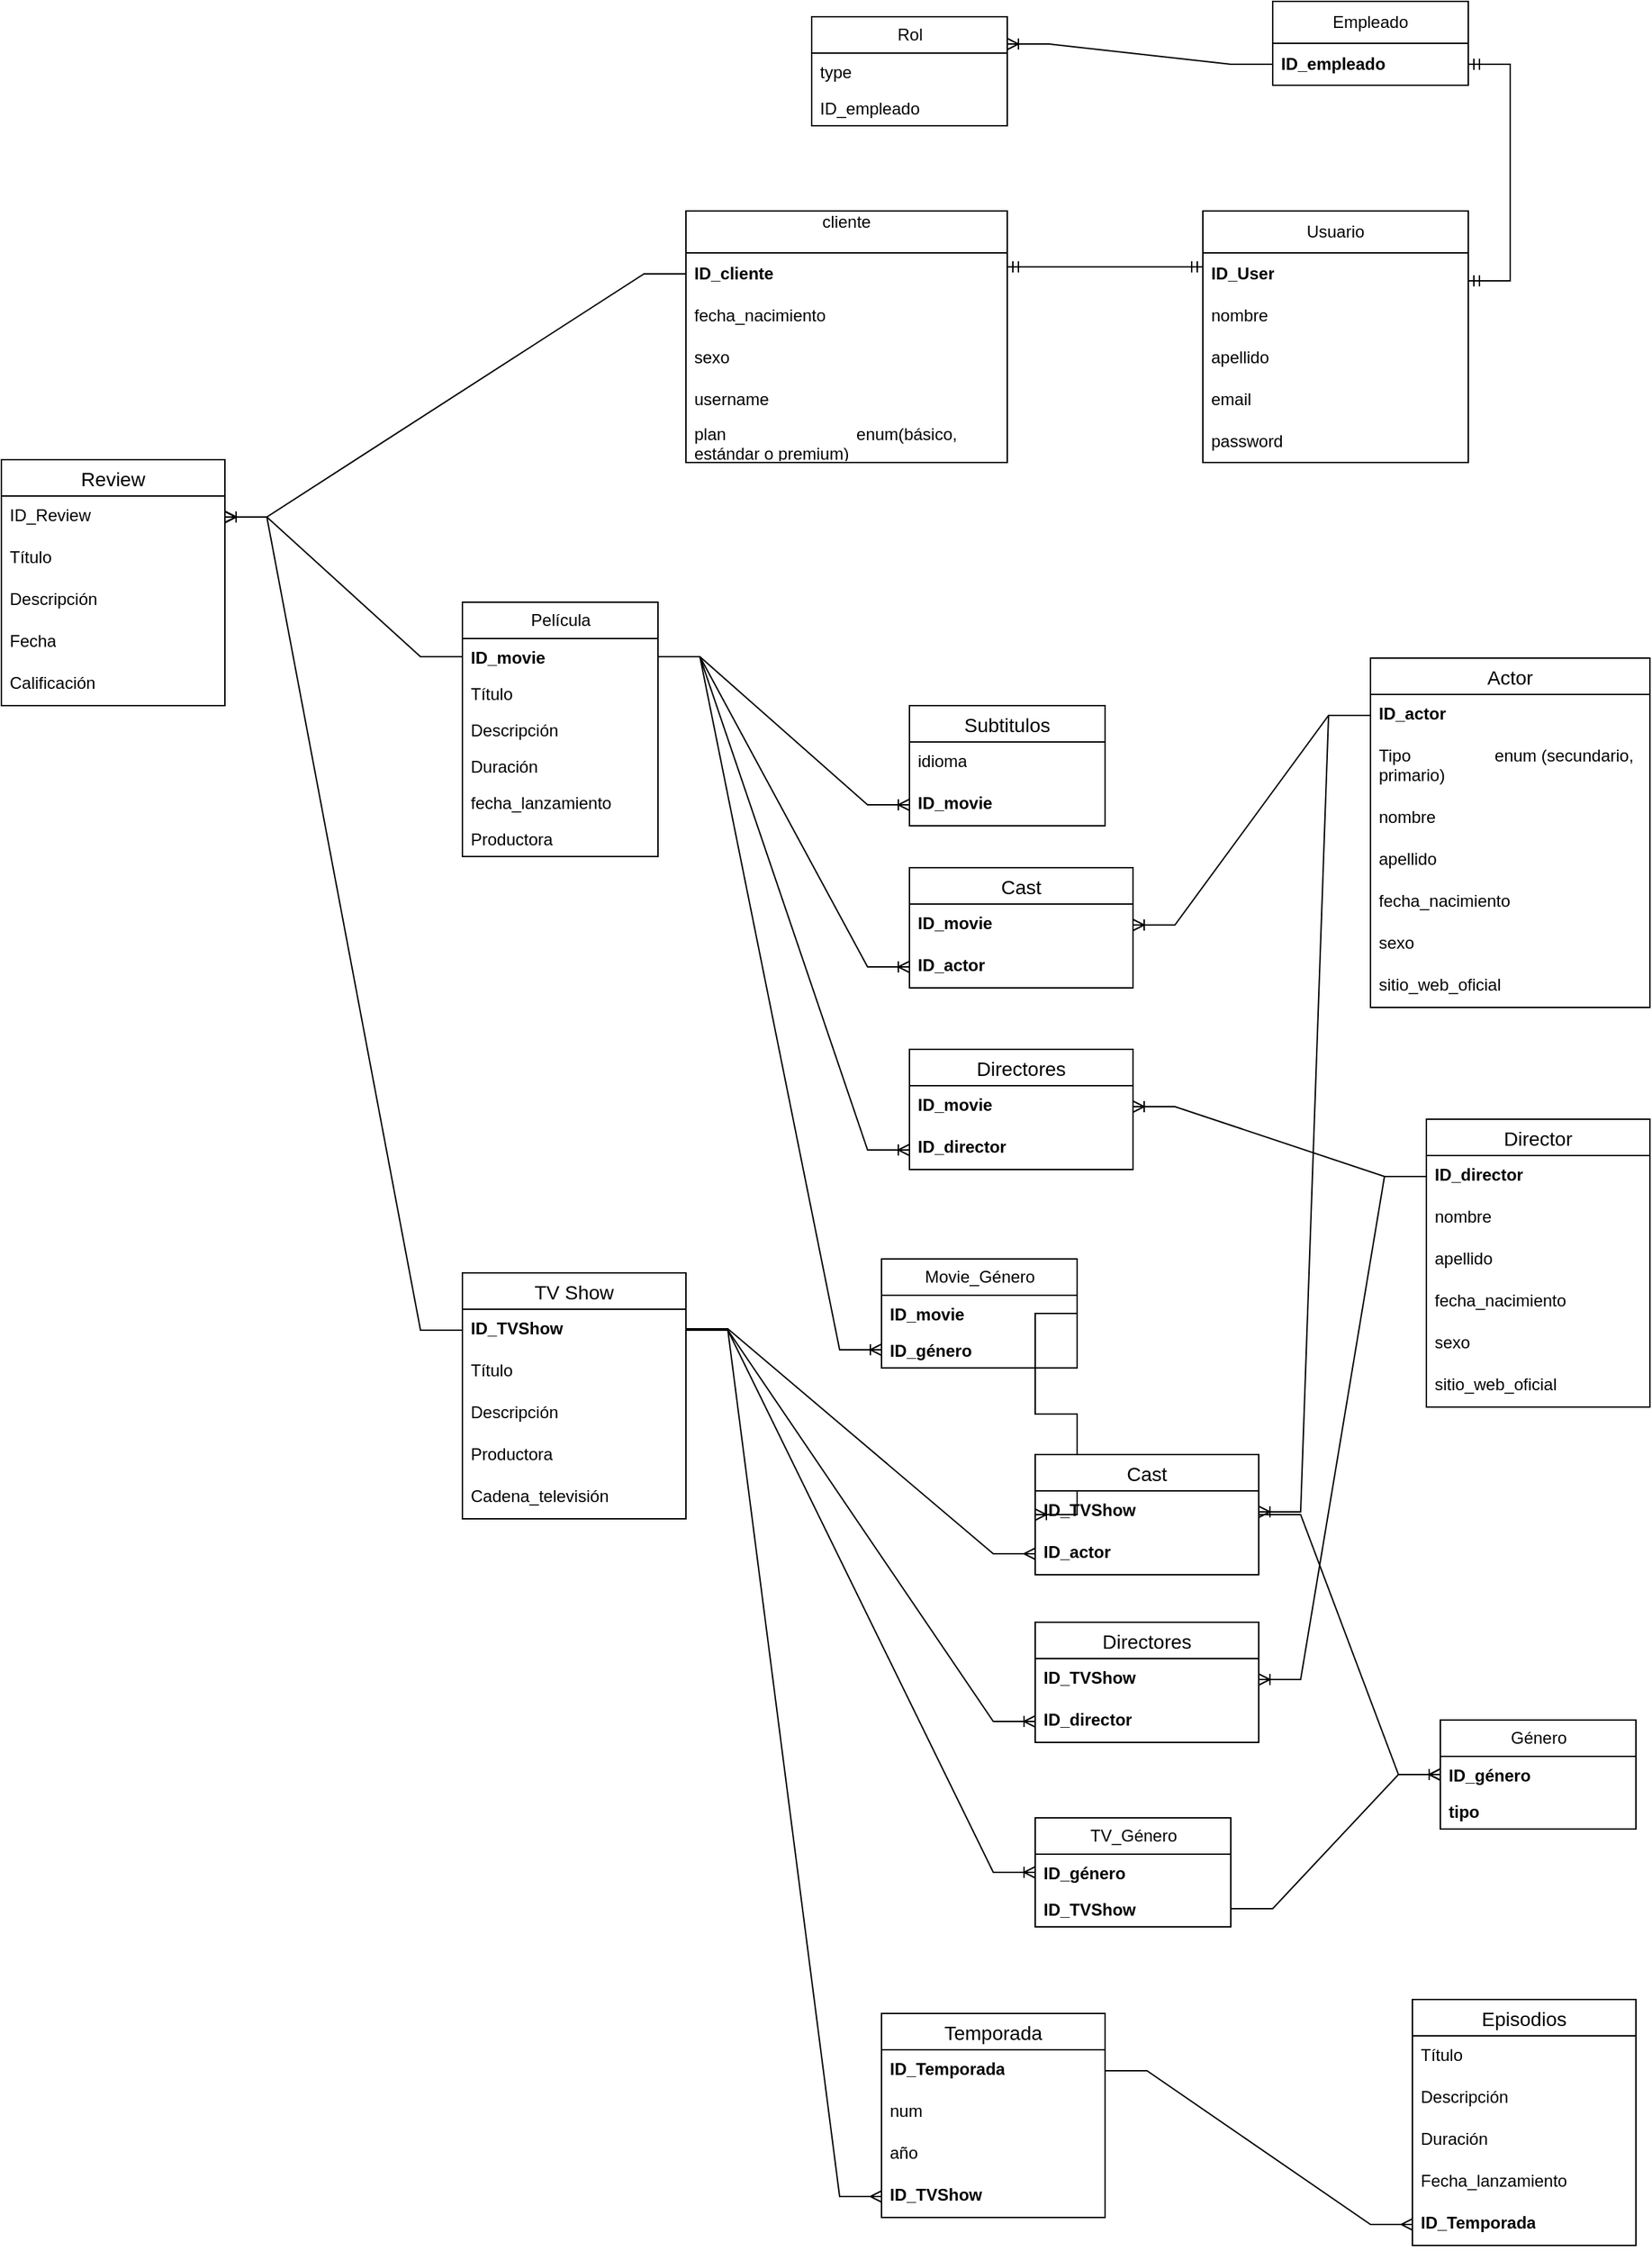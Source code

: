 <mxfile version="24.7.7">
  <diagram id="R2lEEEUBdFMjLlhIrx00" name="Page-1">
    <mxGraphModel grid="1" page="1" gridSize="10" guides="1" tooltips="1" connect="1" arrows="1" fold="1" pageScale="1" pageWidth="850" pageHeight="1100" math="0" shadow="0" extFonts="Permanent Marker^https://fonts.googleapis.com/css?family=Permanent+Marker">
      <root>
        <mxCell id="0" />
        <mxCell id="1" parent="0" />
        <mxCell id="3PESmnM9rDhRFJtP3EZN-1" value="Usuario" style="swimlane;fontStyle=0;childLayout=stackLayout;horizontal=1;startSize=30;horizontalStack=0;resizeParent=1;resizeParentMax=0;resizeLast=0;collapsible=1;marginBottom=0;whiteSpace=wrap;html=1;" vertex="1" parent="1">
          <mxGeometry x="510" y="340" width="190" height="180" as="geometry" />
        </mxCell>
        <mxCell id="3PESmnM9rDhRFJtP3EZN-5" value="ID_User" style="text;strokeColor=none;fillColor=none;align=left;verticalAlign=middle;spacingLeft=4;spacingRight=4;overflow=hidden;points=[[0,0.5],[1,0.5]];portConstraint=eastwest;rotatable=0;whiteSpace=wrap;html=1;fontStyle=1" vertex="1" parent="3PESmnM9rDhRFJtP3EZN-1">
          <mxGeometry y="30" width="190" height="30" as="geometry" />
        </mxCell>
        <mxCell id="3PESmnM9rDhRFJtP3EZN-2" value="nombre" style="text;strokeColor=none;fillColor=none;align=left;verticalAlign=middle;spacingLeft=4;spacingRight=4;overflow=hidden;points=[[0,0.5],[1,0.5]];portConstraint=eastwest;rotatable=0;whiteSpace=wrap;html=1;" vertex="1" parent="3PESmnM9rDhRFJtP3EZN-1">
          <mxGeometry y="60" width="190" height="30" as="geometry" />
        </mxCell>
        <mxCell id="3PESmnM9rDhRFJtP3EZN-3" value="apellido" style="text;strokeColor=none;fillColor=none;align=left;verticalAlign=middle;spacingLeft=4;spacingRight=4;overflow=hidden;points=[[0,0.5],[1,0.5]];portConstraint=eastwest;rotatable=0;whiteSpace=wrap;html=1;" vertex="1" parent="3PESmnM9rDhRFJtP3EZN-1">
          <mxGeometry y="90" width="190" height="30" as="geometry" />
        </mxCell>
        <mxCell id="3PESmnM9rDhRFJtP3EZN-4" value="email" style="text;strokeColor=none;fillColor=none;align=left;verticalAlign=middle;spacingLeft=4;spacingRight=4;overflow=hidden;points=[[0,0.5],[1,0.5]];portConstraint=eastwest;rotatable=0;whiteSpace=wrap;html=1;" vertex="1" parent="3PESmnM9rDhRFJtP3EZN-1">
          <mxGeometry y="120" width="190" height="30" as="geometry" />
        </mxCell>
        <mxCell id="3PESmnM9rDhRFJtP3EZN-6" value="password" style="text;strokeColor=none;fillColor=none;align=left;verticalAlign=middle;spacingLeft=4;spacingRight=4;overflow=hidden;points=[[0,0.5],[1,0.5]];portConstraint=eastwest;rotatable=0;whiteSpace=wrap;html=1;" vertex="1" parent="3PESmnM9rDhRFJtP3EZN-1">
          <mxGeometry y="150" width="190" height="30" as="geometry" />
        </mxCell>
        <mxCell id="3PESmnM9rDhRFJtP3EZN-8" value="cliente&lt;div&gt;&lt;br&gt;&lt;/div&gt;" style="swimlane;fontStyle=0;childLayout=stackLayout;horizontal=1;startSize=30;horizontalStack=0;resizeParent=1;resizeParentMax=0;resizeLast=0;collapsible=1;marginBottom=0;whiteSpace=wrap;html=1;" vertex="1" parent="1">
          <mxGeometry x="140" y="340" width="230" height="180" as="geometry" />
        </mxCell>
        <mxCell id="3PESmnM9rDhRFJtP3EZN-9" value="ID_cliente" style="text;strokeColor=none;fillColor=none;align=left;verticalAlign=middle;spacingLeft=4;spacingRight=4;overflow=hidden;points=[[0,0.5],[1,0.5]];portConstraint=eastwest;rotatable=0;whiteSpace=wrap;html=1;fontStyle=1" vertex="1" parent="3PESmnM9rDhRFJtP3EZN-8">
          <mxGeometry y="30" width="230" height="30" as="geometry" />
        </mxCell>
        <mxCell id="3PESmnM9rDhRFJtP3EZN-10" value="fecha_nacimiento" style="text;strokeColor=none;fillColor=none;align=left;verticalAlign=middle;spacingLeft=4;spacingRight=4;overflow=hidden;points=[[0,0.5],[1,0.5]];portConstraint=eastwest;rotatable=0;whiteSpace=wrap;html=1;" vertex="1" parent="3PESmnM9rDhRFJtP3EZN-8">
          <mxGeometry y="60" width="230" height="30" as="geometry" />
        </mxCell>
        <mxCell id="3PESmnM9rDhRFJtP3EZN-12" value="sexo" style="text;strokeColor=none;fillColor=none;align=left;verticalAlign=middle;spacingLeft=4;spacingRight=4;overflow=hidden;points=[[0,0.5],[1,0.5]];portConstraint=eastwest;rotatable=0;whiteSpace=wrap;html=1;" vertex="1" parent="3PESmnM9rDhRFJtP3EZN-8">
          <mxGeometry y="90" width="230" height="30" as="geometry" />
        </mxCell>
        <mxCell id="3PESmnM9rDhRFJtP3EZN-14" value="username" style="text;strokeColor=none;fillColor=none;align=left;verticalAlign=middle;spacingLeft=4;spacingRight=4;overflow=hidden;points=[[0,0.5],[1,0.5]];portConstraint=eastwest;rotatable=0;whiteSpace=wrap;html=1;" vertex="1" parent="3PESmnM9rDhRFJtP3EZN-8">
          <mxGeometry y="120" width="230" height="30" as="geometry" />
        </mxCell>
        <mxCell id="3PESmnM9rDhRFJtP3EZN-13" value="plan&amp;nbsp; &amp;nbsp; &amp;nbsp; &amp;nbsp; &amp;nbsp; &amp;nbsp; &amp;nbsp; &amp;nbsp; &amp;nbsp; &amp;nbsp; &amp;nbsp; &amp;nbsp; &amp;nbsp; &amp;nbsp; enum(&lt;span id=&quot;docs-internal-guid-ee637ddf-7fff-30a8-c9a8-3159bcabd111&quot;&gt;&lt;span style=&quot;font-family: Arial, sans-serif; background-color: transparent; font-variant-numeric: normal; font-variant-east-asian: normal; font-variant-alternates: normal; font-variant-position: normal; vertical-align: baseline; white-space-collapse: preserve;&quot;&gt;&lt;font style=&quot;font-size: 12px;&quot;&gt;básico, estándar o premium)&lt;/font&gt;&lt;/span&gt;&lt;/span&gt;" style="text;strokeColor=none;fillColor=none;align=left;verticalAlign=middle;spacingLeft=4;spacingRight=4;overflow=hidden;points=[[0,0.5],[1,0.5]];portConstraint=eastwest;rotatable=0;whiteSpace=wrap;html=1;" vertex="1" parent="3PESmnM9rDhRFJtP3EZN-8">
          <mxGeometry y="150" width="230" height="30" as="geometry" />
        </mxCell>
        <mxCell id="3PESmnM9rDhRFJtP3EZN-17" value="Empleado" style="swimlane;fontStyle=0;childLayout=stackLayout;horizontal=1;startSize=30;horizontalStack=0;resizeParent=1;resizeParentMax=0;resizeLast=0;collapsible=1;marginBottom=0;whiteSpace=wrap;html=1;" vertex="1" parent="1">
          <mxGeometry x="560" y="190" width="140" height="60" as="geometry" />
        </mxCell>
        <mxCell id="3PESmnM9rDhRFJtP3EZN-18" value="ID_empleado" style="text;strokeColor=none;fillColor=none;align=left;verticalAlign=middle;spacingLeft=4;spacingRight=4;overflow=hidden;points=[[0,0.5],[1,0.5]];portConstraint=eastwest;rotatable=0;whiteSpace=wrap;html=1;fontStyle=1" vertex="1" parent="3PESmnM9rDhRFJtP3EZN-17">
          <mxGeometry y="30" width="140" height="30" as="geometry" />
        </mxCell>
        <mxCell id="3PESmnM9rDhRFJtP3EZN-22" value="" style="edgeStyle=entityRelationEdgeStyle;fontSize=12;html=1;endArrow=ERmandOne;startArrow=ERmandOne;rounded=0;exitX=1;exitY=0.333;exitDx=0;exitDy=0;exitPerimeter=0;" edge="1" parent="1" source="3PESmnM9rDhRFJtP3EZN-9">
          <mxGeometry width="100" height="100" relative="1" as="geometry">
            <mxPoint x="260" y="380" as="sourcePoint" />
            <mxPoint x="510" y="380" as="targetPoint" />
            <Array as="points">
              <mxPoint x="320" y="390" />
            </Array>
          </mxGeometry>
        </mxCell>
        <mxCell id="3PESmnM9rDhRFJtP3EZN-24" value="" style="edgeStyle=entityRelationEdgeStyle;fontSize=12;html=1;endArrow=ERmandOne;startArrow=ERmandOne;rounded=0;entryX=1;entryY=0.5;entryDx=0;entryDy=0;" edge="1" parent="1" target="3PESmnM9rDhRFJtP3EZN-18">
          <mxGeometry width="100" height="100" relative="1" as="geometry">
            <mxPoint x="700" y="390" as="sourcePoint" />
            <mxPoint x="800" y="290" as="targetPoint" />
          </mxGeometry>
        </mxCell>
        <mxCell id="3PESmnM9rDhRFJtP3EZN-25" value="Rol" style="swimlane;fontStyle=0;childLayout=stackLayout;horizontal=1;startSize=26;fillColor=none;horizontalStack=0;resizeParent=1;resizeParentMax=0;resizeLast=0;collapsible=1;marginBottom=0;html=1;" vertex="1" parent="1">
          <mxGeometry x="230" y="201" width="140" height="78" as="geometry" />
        </mxCell>
        <mxCell id="3PESmnM9rDhRFJtP3EZN-26" value="type" style="text;strokeColor=none;fillColor=none;align=left;verticalAlign=top;spacingLeft=4;spacingRight=4;overflow=hidden;rotatable=0;points=[[0,0.5],[1,0.5]];portConstraint=eastwest;whiteSpace=wrap;html=1;" vertex="1" parent="3PESmnM9rDhRFJtP3EZN-25">
          <mxGeometry y="26" width="140" height="26" as="geometry" />
        </mxCell>
        <mxCell id="3PESmnM9rDhRFJtP3EZN-27" value="ID_empleado" style="text;strokeColor=none;fillColor=none;align=left;verticalAlign=top;spacingLeft=4;spacingRight=4;overflow=hidden;rotatable=0;points=[[0,0.5],[1,0.5]];portConstraint=eastwest;whiteSpace=wrap;html=1;" vertex="1" parent="3PESmnM9rDhRFJtP3EZN-25">
          <mxGeometry y="52" width="140" height="26" as="geometry" />
        </mxCell>
        <mxCell id="3PESmnM9rDhRFJtP3EZN-29" value="" style="edgeStyle=entityRelationEdgeStyle;fontSize=12;html=1;endArrow=ERoneToMany;rounded=0;exitX=0;exitY=0.5;exitDx=0;exitDy=0;entryX=1;entryY=0.25;entryDx=0;entryDy=0;" edge="1" parent="1" source="3PESmnM9rDhRFJtP3EZN-18" target="3PESmnM9rDhRFJtP3EZN-25">
          <mxGeometry width="100" height="100" relative="1" as="geometry">
            <mxPoint x="480" y="235" as="sourcePoint" />
            <mxPoint x="570" y="260" as="targetPoint" />
          </mxGeometry>
        </mxCell>
        <mxCell id="3PESmnM9rDhRFJtP3EZN-30" value="Película" style="swimlane;fontStyle=0;childLayout=stackLayout;horizontal=1;startSize=26;fillColor=none;horizontalStack=0;resizeParent=1;resizeParentMax=0;resizeLast=0;collapsible=1;marginBottom=0;html=1;" vertex="1" parent="1">
          <mxGeometry x="-20" y="620" width="140" height="182" as="geometry" />
        </mxCell>
        <mxCell id="3PESmnM9rDhRFJtP3EZN-31" value="&lt;b&gt;ID_movie&lt;/b&gt;" style="text;strokeColor=none;fillColor=none;align=left;verticalAlign=top;spacingLeft=4;spacingRight=4;overflow=hidden;rotatable=0;points=[[0,0.5],[1,0.5]];portConstraint=eastwest;whiteSpace=wrap;html=1;" vertex="1" parent="3PESmnM9rDhRFJtP3EZN-30">
          <mxGeometry y="26" width="140" height="26" as="geometry" />
        </mxCell>
        <mxCell id="3PESmnM9rDhRFJtP3EZN-32" value="Título" style="text;strokeColor=none;fillColor=none;align=left;verticalAlign=top;spacingLeft=4;spacingRight=4;overflow=hidden;rotatable=0;points=[[0,0.5],[1,0.5]];portConstraint=eastwest;whiteSpace=wrap;html=1;" vertex="1" parent="3PESmnM9rDhRFJtP3EZN-30">
          <mxGeometry y="52" width="140" height="26" as="geometry" />
        </mxCell>
        <mxCell id="3PESmnM9rDhRFJtP3EZN-33" value="Descripción" style="text;strokeColor=none;fillColor=none;align=left;verticalAlign=top;spacingLeft=4;spacingRight=4;overflow=hidden;rotatable=0;points=[[0,0.5],[1,0.5]];portConstraint=eastwest;whiteSpace=wrap;html=1;" vertex="1" parent="3PESmnM9rDhRFJtP3EZN-30">
          <mxGeometry y="78" width="140" height="26" as="geometry" />
        </mxCell>
        <mxCell id="3PESmnM9rDhRFJtP3EZN-34" value="Duración" style="text;strokeColor=none;fillColor=none;align=left;verticalAlign=top;spacingLeft=4;spacingRight=4;overflow=hidden;rotatable=0;points=[[0,0.5],[1,0.5]];portConstraint=eastwest;whiteSpace=wrap;html=1;" vertex="1" parent="3PESmnM9rDhRFJtP3EZN-30">
          <mxGeometry y="104" width="140" height="26" as="geometry" />
        </mxCell>
        <mxCell id="3PESmnM9rDhRFJtP3EZN-35" value="fecha_lanzamiento" style="text;strokeColor=none;fillColor=none;align=left;verticalAlign=top;spacingLeft=4;spacingRight=4;overflow=hidden;rotatable=0;points=[[0,0.5],[1,0.5]];portConstraint=eastwest;whiteSpace=wrap;html=1;" vertex="1" parent="3PESmnM9rDhRFJtP3EZN-30">
          <mxGeometry y="130" width="140" height="26" as="geometry" />
        </mxCell>
        <mxCell id="3PESmnM9rDhRFJtP3EZN-47" value="Productora" style="text;strokeColor=none;fillColor=none;align=left;verticalAlign=top;spacingLeft=4;spacingRight=4;overflow=hidden;rotatable=0;points=[[0,0.5],[1,0.5]];portConstraint=eastwest;whiteSpace=wrap;html=1;" vertex="1" parent="3PESmnM9rDhRFJtP3EZN-30">
          <mxGeometry y="156" width="140" height="26" as="geometry" />
        </mxCell>
        <mxCell id="3PESmnM9rDhRFJtP3EZN-37" value="Movie_Género" style="swimlane;fontStyle=0;childLayout=stackLayout;horizontal=1;startSize=26;fillColor=none;horizontalStack=0;resizeParent=1;resizeParentMax=0;resizeLast=0;collapsible=1;marginBottom=0;html=1;" vertex="1" parent="1">
          <mxGeometry x="280" y="1090" width="140" height="78" as="geometry" />
        </mxCell>
        <mxCell id="3PESmnM9rDhRFJtP3EZN-42" value="&lt;b&gt;ID_movie&lt;/b&gt;" style="text;strokeColor=none;fillColor=none;align=left;verticalAlign=top;spacingLeft=4;spacingRight=4;overflow=hidden;rotatable=0;points=[[0,0.5],[1,0.5]];portConstraint=eastwest;whiteSpace=wrap;html=1;" vertex="1" parent="3PESmnM9rDhRFJtP3EZN-37">
          <mxGeometry y="26" width="140" height="26" as="geometry" />
        </mxCell>
        <mxCell id="3PESmnM9rDhRFJtP3EZN-38" value="ID_género" style="text;strokeColor=none;fillColor=none;align=left;verticalAlign=top;spacingLeft=4;spacingRight=4;overflow=hidden;rotatable=0;points=[[0,0.5],[1,0.5]];portConstraint=eastwest;whiteSpace=wrap;html=1;fontStyle=1" vertex="1" parent="3PESmnM9rDhRFJtP3EZN-37">
          <mxGeometry y="52" width="140" height="26" as="geometry" />
        </mxCell>
        <mxCell id="3PESmnM9rDhRFJtP3EZN-41" value="" style="edgeStyle=entityRelationEdgeStyle;fontSize=12;html=1;endArrow=ERoneToMany;rounded=0;entryX=0;entryY=0.5;entryDx=0;entryDy=0;exitX=1;exitY=0.5;exitDx=0;exitDy=0;" edge="1" parent="1" source="3PESmnM9rDhRFJtP3EZN-31" target="3PESmnM9rDhRFJtP3EZN-38">
          <mxGeometry width="100" height="100" relative="1" as="geometry">
            <mxPoint x="160" y="640" as="sourcePoint" />
            <mxPoint x="260" y="540" as="targetPoint" />
          </mxGeometry>
        </mxCell>
        <mxCell id="3PESmnM9rDhRFJtP3EZN-43" value="Actor" style="swimlane;fontStyle=0;childLayout=stackLayout;horizontal=1;startSize=26;horizontalStack=0;resizeParent=1;resizeParentMax=0;resizeLast=0;collapsible=1;marginBottom=0;align=center;fontSize=14;" vertex="1" parent="1">
          <mxGeometry x="630" y="660" width="200" height="250" as="geometry" />
        </mxCell>
        <mxCell id="3PESmnM9rDhRFJtP3EZN-44" value="ID_actor" style="text;strokeColor=none;fillColor=none;spacingLeft=4;spacingRight=4;overflow=hidden;rotatable=0;points=[[0,0.5],[1,0.5]];portConstraint=eastwest;fontSize=12;whiteSpace=wrap;html=1;fontStyle=1" vertex="1" parent="3PESmnM9rDhRFJtP3EZN-43">
          <mxGeometry y="26" width="200" height="30" as="geometry" />
        </mxCell>
        <mxCell id="3PESmnM9rDhRFJtP3EZN-54" value="Tipo&amp;nbsp; &amp;nbsp; &amp;nbsp; &amp;nbsp; &amp;nbsp; &amp;nbsp; &amp;nbsp; &amp;nbsp; &amp;nbsp; enum (secundario, primario)" style="text;strokeColor=none;fillColor=none;spacingLeft=4;spacingRight=4;overflow=hidden;rotatable=0;points=[[0,0.5],[1,0.5]];portConstraint=eastwest;fontSize=12;whiteSpace=wrap;html=1;" vertex="1" parent="3PESmnM9rDhRFJtP3EZN-43">
          <mxGeometry y="56" width="200" height="44" as="geometry" />
        </mxCell>
        <mxCell id="3PESmnM9rDhRFJtP3EZN-74" value="nombre&lt;div&gt;&lt;br&gt;&lt;/div&gt;" style="text;strokeColor=none;fillColor=none;spacingLeft=4;spacingRight=4;overflow=hidden;rotatable=0;points=[[0,0.5],[1,0.5]];portConstraint=eastwest;fontSize=12;whiteSpace=wrap;html=1;" vertex="1" parent="3PESmnM9rDhRFJtP3EZN-43">
          <mxGeometry y="100" width="200" height="30" as="geometry" />
        </mxCell>
        <mxCell id="3PESmnM9rDhRFJtP3EZN-73" value="apellido" style="text;strokeColor=none;fillColor=none;spacingLeft=4;spacingRight=4;overflow=hidden;rotatable=0;points=[[0,0.5],[1,0.5]];portConstraint=eastwest;fontSize=12;whiteSpace=wrap;html=1;" vertex="1" parent="3PESmnM9rDhRFJtP3EZN-43">
          <mxGeometry y="130" width="200" height="30" as="geometry" />
        </mxCell>
        <mxCell id="3PESmnM9rDhRFJtP3EZN-72" value="fecha_nacimiento" style="text;strokeColor=none;fillColor=none;spacingLeft=4;spacingRight=4;overflow=hidden;rotatable=0;points=[[0,0.5],[1,0.5]];portConstraint=eastwest;fontSize=12;whiteSpace=wrap;html=1;" vertex="1" parent="3PESmnM9rDhRFJtP3EZN-43">
          <mxGeometry y="160" width="200" height="30" as="geometry" />
        </mxCell>
        <mxCell id="3PESmnM9rDhRFJtP3EZN-75" value="sexo" style="text;strokeColor=none;fillColor=none;spacingLeft=4;spacingRight=4;overflow=hidden;rotatable=0;points=[[0,0.5],[1,0.5]];portConstraint=eastwest;fontSize=12;whiteSpace=wrap;html=1;" vertex="1" parent="3PESmnM9rDhRFJtP3EZN-43">
          <mxGeometry y="190" width="200" height="30" as="geometry" />
        </mxCell>
        <mxCell id="3PESmnM9rDhRFJtP3EZN-76" value="sitio_web_oficial" style="text;strokeColor=none;fillColor=none;spacingLeft=4;spacingRight=4;overflow=hidden;rotatable=0;points=[[0,0.5],[1,0.5]];portConstraint=eastwest;fontSize=12;whiteSpace=wrap;html=1;" vertex="1" parent="3PESmnM9rDhRFJtP3EZN-43">
          <mxGeometry y="220" width="200" height="30" as="geometry" />
        </mxCell>
        <mxCell id="3PESmnM9rDhRFJtP3EZN-48" value="Subtitulos" style="swimlane;fontStyle=0;childLayout=stackLayout;horizontal=1;startSize=26;horizontalStack=0;resizeParent=1;resizeParentMax=0;resizeLast=0;collapsible=1;marginBottom=0;align=center;fontSize=14;" vertex="1" parent="1">
          <mxGeometry x="300" y="694" width="140" height="86" as="geometry" />
        </mxCell>
        <mxCell id="3PESmnM9rDhRFJtP3EZN-49" value="idioma" style="text;strokeColor=none;fillColor=none;spacingLeft=4;spacingRight=4;overflow=hidden;rotatable=0;points=[[0,0.5],[1,0.5]];portConstraint=eastwest;fontSize=12;whiteSpace=wrap;html=1;" vertex="1" parent="3PESmnM9rDhRFJtP3EZN-48">
          <mxGeometry y="26" width="140" height="30" as="geometry" />
        </mxCell>
        <mxCell id="3PESmnM9rDhRFJtP3EZN-50" value="ID_movie" style="text;strokeColor=none;fillColor=none;spacingLeft=4;spacingRight=4;overflow=hidden;rotatable=0;points=[[0,0.5],[1,0.5]];portConstraint=eastwest;fontSize=12;whiteSpace=wrap;html=1;fontStyle=1" vertex="1" parent="3PESmnM9rDhRFJtP3EZN-48">
          <mxGeometry y="56" width="140" height="30" as="geometry" />
        </mxCell>
        <mxCell id="3PESmnM9rDhRFJtP3EZN-53" value="" style="edgeStyle=entityRelationEdgeStyle;fontSize=12;html=1;endArrow=ERoneToMany;rounded=0;exitX=1;exitY=0.5;exitDx=0;exitDy=0;entryX=0;entryY=0.5;entryDx=0;entryDy=0;" edge="1" parent="1" source="3PESmnM9rDhRFJtP3EZN-31" target="3PESmnM9rDhRFJtP3EZN-50">
          <mxGeometry width="100" height="100" relative="1" as="geometry">
            <mxPoint x="330" y="790" as="sourcePoint" />
            <mxPoint x="430" y="690" as="targetPoint" />
          </mxGeometry>
        </mxCell>
        <mxCell id="3PESmnM9rDhRFJtP3EZN-55" value="Cast" style="swimlane;fontStyle=0;childLayout=stackLayout;horizontal=1;startSize=26;horizontalStack=0;resizeParent=1;resizeParentMax=0;resizeLast=0;collapsible=1;marginBottom=0;align=center;fontSize=14;" vertex="1" parent="1">
          <mxGeometry x="300" y="810" width="160" height="86" as="geometry" />
        </mxCell>
        <mxCell id="3PESmnM9rDhRFJtP3EZN-56" value="ID_movie" style="text;strokeColor=none;fillColor=none;spacingLeft=4;spacingRight=4;overflow=hidden;rotatable=0;points=[[0,0.5],[1,0.5]];portConstraint=eastwest;fontSize=12;whiteSpace=wrap;html=1;fontStyle=1" vertex="1" parent="3PESmnM9rDhRFJtP3EZN-55">
          <mxGeometry y="26" width="160" height="30" as="geometry" />
        </mxCell>
        <mxCell id="3PESmnM9rDhRFJtP3EZN-57" value="ID_actor" style="text;strokeColor=none;fillColor=none;spacingLeft=4;spacingRight=4;overflow=hidden;rotatable=0;points=[[0,0.5],[1,0.5]];portConstraint=eastwest;fontSize=12;whiteSpace=wrap;html=1;fontStyle=1" vertex="1" parent="3PESmnM9rDhRFJtP3EZN-55">
          <mxGeometry y="56" width="160" height="30" as="geometry" />
        </mxCell>
        <mxCell id="3PESmnM9rDhRFJtP3EZN-59" value="" style="edgeStyle=entityRelationEdgeStyle;fontSize=12;html=1;endArrow=ERoneToMany;rounded=0;entryX=1;entryY=0.5;entryDx=0;entryDy=0;" edge="1" parent="1" source="3PESmnM9rDhRFJtP3EZN-44" target="3PESmnM9rDhRFJtP3EZN-56">
          <mxGeometry width="100" height="100" relative="1" as="geometry">
            <mxPoint x="330" y="910" as="sourcePoint" />
            <mxPoint x="430" y="810" as="targetPoint" />
          </mxGeometry>
        </mxCell>
        <mxCell id="3PESmnM9rDhRFJtP3EZN-60" value="" style="edgeStyle=entityRelationEdgeStyle;fontSize=12;html=1;endArrow=ERoneToMany;rounded=0;exitX=1;exitY=0.5;exitDx=0;exitDy=0;entryX=0;entryY=0.5;entryDx=0;entryDy=0;" edge="1" parent="1" source="3PESmnM9rDhRFJtP3EZN-31" target="3PESmnM9rDhRFJtP3EZN-57">
          <mxGeometry width="100" height="100" relative="1" as="geometry">
            <mxPoint x="290" y="790" as="sourcePoint" />
            <mxPoint x="390" y="690" as="targetPoint" />
          </mxGeometry>
        </mxCell>
        <mxCell id="3PESmnM9rDhRFJtP3EZN-61" value="Director" style="swimlane;fontStyle=0;childLayout=stackLayout;horizontal=1;startSize=26;horizontalStack=0;resizeParent=1;resizeParentMax=0;resizeLast=0;collapsible=1;marginBottom=0;align=center;fontSize=14;" vertex="1" parent="1">
          <mxGeometry x="670" y="990" width="160" height="206" as="geometry" />
        </mxCell>
        <mxCell id="3PESmnM9rDhRFJtP3EZN-62" value="ID_director" style="text;strokeColor=none;fillColor=none;spacingLeft=4;spacingRight=4;overflow=hidden;rotatable=0;points=[[0,0.5],[1,0.5]];portConstraint=eastwest;fontSize=12;whiteSpace=wrap;html=1;fontStyle=1" vertex="1" parent="3PESmnM9rDhRFJtP3EZN-61">
          <mxGeometry y="26" width="160" height="30" as="geometry" />
        </mxCell>
        <mxCell id="3PESmnM9rDhRFJtP3EZN-81" value="nombre&lt;div&gt;&lt;br&gt;&lt;/div&gt;" style="text;strokeColor=none;fillColor=none;spacingLeft=4;spacingRight=4;overflow=hidden;rotatable=0;points=[[0,0.5],[1,0.5]];portConstraint=eastwest;fontSize=12;whiteSpace=wrap;html=1;" vertex="1" parent="3PESmnM9rDhRFJtP3EZN-61">
          <mxGeometry y="56" width="160" height="30" as="geometry" />
        </mxCell>
        <mxCell id="3PESmnM9rDhRFJtP3EZN-82" value="apellido" style="text;strokeColor=none;fillColor=none;spacingLeft=4;spacingRight=4;overflow=hidden;rotatable=0;points=[[0,0.5],[1,0.5]];portConstraint=eastwest;fontSize=12;whiteSpace=wrap;html=1;" vertex="1" parent="3PESmnM9rDhRFJtP3EZN-61">
          <mxGeometry y="86" width="160" height="30" as="geometry" />
        </mxCell>
        <mxCell id="3PESmnM9rDhRFJtP3EZN-83" value="fecha_nacimiento" style="text;strokeColor=none;fillColor=none;spacingLeft=4;spacingRight=4;overflow=hidden;rotatable=0;points=[[0,0.5],[1,0.5]];portConstraint=eastwest;fontSize=12;whiteSpace=wrap;html=1;" vertex="1" parent="3PESmnM9rDhRFJtP3EZN-61">
          <mxGeometry y="116" width="160" height="30" as="geometry" />
        </mxCell>
        <mxCell id="3PESmnM9rDhRFJtP3EZN-84" value="sexo" style="text;strokeColor=none;fillColor=none;spacingLeft=4;spacingRight=4;overflow=hidden;rotatable=0;points=[[0,0.5],[1,0.5]];portConstraint=eastwest;fontSize=12;whiteSpace=wrap;html=1;" vertex="1" parent="3PESmnM9rDhRFJtP3EZN-61">
          <mxGeometry y="146" width="160" height="30" as="geometry" />
        </mxCell>
        <mxCell id="3PESmnM9rDhRFJtP3EZN-85" value="sitio_web_oficial" style="text;strokeColor=none;fillColor=none;spacingLeft=4;spacingRight=4;overflow=hidden;rotatable=0;points=[[0,0.5],[1,0.5]];portConstraint=eastwest;fontSize=12;whiteSpace=wrap;html=1;" vertex="1" parent="3PESmnM9rDhRFJtP3EZN-61">
          <mxGeometry y="176" width="160" height="30" as="geometry" />
        </mxCell>
        <mxCell id="3PESmnM9rDhRFJtP3EZN-67" value="Directores" style="swimlane;fontStyle=0;childLayout=stackLayout;horizontal=1;startSize=26;horizontalStack=0;resizeParent=1;resizeParentMax=0;resizeLast=0;collapsible=1;marginBottom=0;align=center;fontSize=14;" vertex="1" parent="1">
          <mxGeometry x="300" y="940" width="160" height="86" as="geometry" />
        </mxCell>
        <mxCell id="3PESmnM9rDhRFJtP3EZN-68" value="ID_movie" style="text;strokeColor=none;fillColor=none;spacingLeft=4;spacingRight=4;overflow=hidden;rotatable=0;points=[[0,0.5],[1,0.5]];portConstraint=eastwest;fontSize=12;whiteSpace=wrap;html=1;fontStyle=1" vertex="1" parent="3PESmnM9rDhRFJtP3EZN-67">
          <mxGeometry y="26" width="160" height="30" as="geometry" />
        </mxCell>
        <mxCell id="3PESmnM9rDhRFJtP3EZN-69" value="ID_director" style="text;strokeColor=none;fillColor=none;spacingLeft=4;spacingRight=4;overflow=hidden;rotatable=0;points=[[0,0.5],[1,0.5]];portConstraint=eastwest;fontSize=12;whiteSpace=wrap;html=1;fontStyle=1" vertex="1" parent="3PESmnM9rDhRFJtP3EZN-67">
          <mxGeometry y="56" width="160" height="30" as="geometry" />
        </mxCell>
        <mxCell id="3PESmnM9rDhRFJtP3EZN-70" value="" style="edgeStyle=entityRelationEdgeStyle;fontSize=12;html=1;endArrow=ERoneToMany;rounded=0;entryX=1;entryY=0.5;entryDx=0;entryDy=0;exitX=0;exitY=0.5;exitDx=0;exitDy=0;" edge="1" parent="1" source="3PESmnM9rDhRFJtP3EZN-62" target="3PESmnM9rDhRFJtP3EZN-68">
          <mxGeometry width="100" height="100" relative="1" as="geometry">
            <mxPoint x="590" y="890" as="sourcePoint" />
            <mxPoint x="490" y="950" as="targetPoint" />
          </mxGeometry>
        </mxCell>
        <mxCell id="3PESmnM9rDhRFJtP3EZN-71" value="" style="edgeStyle=entityRelationEdgeStyle;fontSize=12;html=1;endArrow=ERoneToMany;rounded=0;exitX=1;exitY=0.5;exitDx=0;exitDy=0;entryX=0;entryY=0.5;entryDx=0;entryDy=0;" edge="1" parent="1" source="3PESmnM9rDhRFJtP3EZN-31">
          <mxGeometry width="100" height="100" relative="1" as="geometry">
            <mxPoint x="160" y="770" as="sourcePoint" />
            <mxPoint x="300" y="1012" as="targetPoint" />
          </mxGeometry>
        </mxCell>
        <mxCell id="3PESmnM9rDhRFJtP3EZN-86" value="TV Show" style="swimlane;fontStyle=0;childLayout=stackLayout;horizontal=1;startSize=26;horizontalStack=0;resizeParent=1;resizeParentMax=0;resizeLast=0;collapsible=1;marginBottom=0;align=center;fontSize=14;" vertex="1" parent="1">
          <mxGeometry x="-20" y="1100" width="160" height="176" as="geometry" />
        </mxCell>
        <mxCell id="3PESmnM9rDhRFJtP3EZN-87" value="ID_TVShow" style="text;strokeColor=none;fillColor=none;spacingLeft=4;spacingRight=4;overflow=hidden;rotatable=0;points=[[0,0.5],[1,0.5]];portConstraint=eastwest;fontSize=12;whiteSpace=wrap;html=1;fontStyle=1" vertex="1" parent="3PESmnM9rDhRFJtP3EZN-86">
          <mxGeometry y="26" width="160" height="30" as="geometry" />
        </mxCell>
        <mxCell id="3PESmnM9rDhRFJtP3EZN-88" value="Título&lt;div&gt;&lt;br&gt;&lt;/div&gt;" style="text;strokeColor=none;fillColor=none;spacingLeft=4;spacingRight=4;overflow=hidden;rotatable=0;points=[[0,0.5],[1,0.5]];portConstraint=eastwest;fontSize=12;whiteSpace=wrap;html=1;" vertex="1" parent="3PESmnM9rDhRFJtP3EZN-86">
          <mxGeometry y="56" width="160" height="30" as="geometry" />
        </mxCell>
        <mxCell id="3PESmnM9rDhRFJtP3EZN-89" value="Descripción" style="text;strokeColor=none;fillColor=none;spacingLeft=4;spacingRight=4;overflow=hidden;rotatable=0;points=[[0,0.5],[1,0.5]];portConstraint=eastwest;fontSize=12;whiteSpace=wrap;html=1;" vertex="1" parent="3PESmnM9rDhRFJtP3EZN-86">
          <mxGeometry y="86" width="160" height="30" as="geometry" />
        </mxCell>
        <mxCell id="3PESmnM9rDhRFJtP3EZN-95" value="Productora" style="text;strokeColor=none;fillColor=none;spacingLeft=4;spacingRight=4;overflow=hidden;rotatable=0;points=[[0,0.5],[1,0.5]];portConstraint=eastwest;fontSize=12;whiteSpace=wrap;html=1;" vertex="1" parent="3PESmnM9rDhRFJtP3EZN-86">
          <mxGeometry y="116" width="160" height="30" as="geometry" />
        </mxCell>
        <mxCell id="3PESmnM9rDhRFJtP3EZN-94" value="Cadena_televisión" style="text;strokeColor=none;fillColor=none;spacingLeft=4;spacingRight=4;overflow=hidden;rotatable=0;points=[[0,0.5],[1,0.5]];portConstraint=eastwest;fontSize=12;whiteSpace=wrap;html=1;" vertex="1" parent="3PESmnM9rDhRFJtP3EZN-86">
          <mxGeometry y="146" width="160" height="30" as="geometry" />
        </mxCell>
        <mxCell id="3PESmnM9rDhRFJtP3EZN-90" value="Temporada" style="swimlane;fontStyle=0;childLayout=stackLayout;horizontal=1;startSize=26;horizontalStack=0;resizeParent=1;resizeParentMax=0;resizeLast=0;collapsible=1;marginBottom=0;align=center;fontSize=14;" vertex="1" parent="1">
          <mxGeometry x="280" y="1630" width="160" height="146" as="geometry" />
        </mxCell>
        <mxCell id="3PESmnM9rDhRFJtP3EZN-118" value="ID_Temporada" style="text;strokeColor=none;fillColor=none;spacingLeft=4;spacingRight=4;overflow=hidden;rotatable=0;points=[[0,0.5],[1,0.5]];portConstraint=eastwest;fontSize=12;whiteSpace=wrap;html=1;fontStyle=1" vertex="1" parent="3PESmnM9rDhRFJtP3EZN-90">
          <mxGeometry y="26" width="160" height="30" as="geometry" />
        </mxCell>
        <mxCell id="3PESmnM9rDhRFJtP3EZN-91" value="num" style="text;strokeColor=none;fillColor=none;spacingLeft=4;spacingRight=4;overflow=hidden;rotatable=0;points=[[0,0.5],[1,0.5]];portConstraint=eastwest;fontSize=12;whiteSpace=wrap;html=1;" vertex="1" parent="3PESmnM9rDhRFJtP3EZN-90">
          <mxGeometry y="56" width="160" height="30" as="geometry" />
        </mxCell>
        <mxCell id="3PESmnM9rDhRFJtP3EZN-92" value="año" style="text;strokeColor=none;fillColor=none;spacingLeft=4;spacingRight=4;overflow=hidden;rotatable=0;points=[[0,0.5],[1,0.5]];portConstraint=eastwest;fontSize=12;whiteSpace=wrap;html=1;" vertex="1" parent="3PESmnM9rDhRFJtP3EZN-90">
          <mxGeometry y="86" width="160" height="30" as="geometry" />
        </mxCell>
        <mxCell id="3PESmnM9rDhRFJtP3EZN-98" value="ID_TVShow" style="text;strokeColor=none;fillColor=none;spacingLeft=4;spacingRight=4;overflow=hidden;rotatable=0;points=[[0,0.5],[1,0.5]];portConstraint=eastwest;fontSize=12;whiteSpace=wrap;html=1;fontStyle=1" vertex="1" parent="3PESmnM9rDhRFJtP3EZN-90">
          <mxGeometry y="116" width="160" height="30" as="geometry" />
        </mxCell>
        <mxCell id="3PESmnM9rDhRFJtP3EZN-97" value="" style="edgeStyle=entityRelationEdgeStyle;fontSize=12;html=1;endArrow=ERmany;rounded=0;exitX=1;exitY=0.5;exitDx=0;exitDy=0;entryX=0;entryY=0.5;entryDx=0;entryDy=0;" edge="1" parent="1" source="3PESmnM9rDhRFJtP3EZN-87" target="3PESmnM9rDhRFJtP3EZN-98">
          <mxGeometry width="100" height="100" relative="1" as="geometry">
            <mxPoint x="440" y="1450" as="sourcePoint" />
            <mxPoint x="540" y="1350" as="targetPoint" />
          </mxGeometry>
        </mxCell>
        <mxCell id="3PESmnM9rDhRFJtP3EZN-100" value="TV_Género" style="swimlane;fontStyle=0;childLayout=stackLayout;horizontal=1;startSize=26;fillColor=none;horizontalStack=0;resizeParent=1;resizeParentMax=0;resizeLast=0;collapsible=1;marginBottom=0;html=1;" vertex="1" parent="1">
          <mxGeometry x="390" y="1490" width="140" height="78" as="geometry" />
        </mxCell>
        <mxCell id="3PESmnM9rDhRFJtP3EZN-101" value="ID_género" style="text;strokeColor=none;fillColor=none;align=left;verticalAlign=top;spacingLeft=4;spacingRight=4;overflow=hidden;rotatable=0;points=[[0,0.5],[1,0.5]];portConstraint=eastwest;whiteSpace=wrap;html=1;fontStyle=1" vertex="1" parent="3PESmnM9rDhRFJtP3EZN-100">
          <mxGeometry y="26" width="140" height="26" as="geometry" />
        </mxCell>
        <mxCell id="3PESmnM9rDhRFJtP3EZN-102" value="&lt;b&gt;ID_TVShow&lt;/b&gt;" style="text;strokeColor=none;fillColor=none;align=left;verticalAlign=top;spacingLeft=4;spacingRight=4;overflow=hidden;rotatable=0;points=[[0,0.5],[1,0.5]];portConstraint=eastwest;whiteSpace=wrap;html=1;" vertex="1" parent="3PESmnM9rDhRFJtP3EZN-100">
          <mxGeometry y="52" width="140" height="26" as="geometry" />
        </mxCell>
        <mxCell id="3PESmnM9rDhRFJtP3EZN-103" value="Género" style="swimlane;fontStyle=0;childLayout=stackLayout;horizontal=1;startSize=26;fillColor=none;horizontalStack=0;resizeParent=1;resizeParentMax=0;resizeLast=0;collapsible=1;marginBottom=0;html=1;" vertex="1" parent="1">
          <mxGeometry x="680" y="1420" width="140" height="78" as="geometry" />
        </mxCell>
        <mxCell id="3PESmnM9rDhRFJtP3EZN-104" value="ID_género" style="text;strokeColor=none;fillColor=none;align=left;verticalAlign=top;spacingLeft=4;spacingRight=4;overflow=hidden;rotatable=0;points=[[0,0.5],[1,0.5]];portConstraint=eastwest;whiteSpace=wrap;html=1;fontStyle=1" vertex="1" parent="3PESmnM9rDhRFJtP3EZN-103">
          <mxGeometry y="26" width="140" height="26" as="geometry" />
        </mxCell>
        <mxCell id="3PESmnM9rDhRFJtP3EZN-120" value="tipo" style="text;strokeColor=none;fillColor=none;align=left;verticalAlign=top;spacingLeft=4;spacingRight=4;overflow=hidden;rotatable=0;points=[[0,0.5],[1,0.5]];portConstraint=eastwest;whiteSpace=wrap;html=1;fontStyle=1" vertex="1" parent="3PESmnM9rDhRFJtP3EZN-103">
          <mxGeometry y="52" width="140" height="26" as="geometry" />
        </mxCell>
        <mxCell id="3PESmnM9rDhRFJtP3EZN-107" value="" style="edgeStyle=entityRelationEdgeStyle;fontSize=12;html=1;endArrow=ERoneToMany;rounded=0;entryX=0;entryY=0.5;entryDx=0;entryDy=0;exitX=1;exitY=0.5;exitDx=0;exitDy=0;" edge="1" parent="1" source="3PESmnM9rDhRFJtP3EZN-122" target="3PESmnM9rDhRFJtP3EZN-104">
          <mxGeometry width="100" height="100" relative="1" as="geometry">
            <mxPoint x="270" y="1160" as="sourcePoint" />
            <mxPoint x="370" y="1060" as="targetPoint" />
          </mxGeometry>
        </mxCell>
        <mxCell id="3PESmnM9rDhRFJtP3EZN-108" value="" style="edgeStyle=entityRelationEdgeStyle;fontSize=12;html=1;endArrow=ERoneToMany;rounded=0;entryX=0;entryY=0.5;entryDx=0;entryDy=0;exitX=1;exitY=0.5;exitDx=0;exitDy=0;" edge="1" parent="1" source="3PESmnM9rDhRFJtP3EZN-87" target="3PESmnM9rDhRFJtP3EZN-101">
          <mxGeometry width="100" height="100" relative="1" as="geometry">
            <mxPoint x="210" y="1260" as="sourcePoint" />
            <mxPoint x="360" y="1160" as="targetPoint" />
          </mxGeometry>
        </mxCell>
        <mxCell id="3PESmnM9rDhRFJtP3EZN-109" value="" style="edgeStyle=entityRelationEdgeStyle;fontSize=12;html=1;endArrow=ERoneToMany;rounded=0;exitX=1;exitY=0.5;exitDx=0;exitDy=0;entryX=0;entryY=0.5;entryDx=0;entryDy=0;" edge="1" parent="1" source="3PESmnM9rDhRFJtP3EZN-102" target="3PESmnM9rDhRFJtP3EZN-104">
          <mxGeometry width="100" height="100" relative="1" as="geometry">
            <mxPoint x="435" y="1119" as="sourcePoint" />
            <mxPoint x="580" y="1240" as="targetPoint" />
            <Array as="points">
              <mxPoint x="590" y="1300" />
              <mxPoint x="550" y="1270" />
            </Array>
          </mxGeometry>
        </mxCell>
        <mxCell id="3PESmnM9rDhRFJtP3EZN-112" value="Episodios" style="swimlane;fontStyle=0;childLayout=stackLayout;horizontal=1;startSize=26;horizontalStack=0;resizeParent=1;resizeParentMax=0;resizeLast=0;collapsible=1;marginBottom=0;align=center;fontSize=14;" vertex="1" parent="1">
          <mxGeometry x="660" y="1620" width="160" height="176" as="geometry" />
        </mxCell>
        <mxCell id="3PESmnM9rDhRFJtP3EZN-113" value="Título" style="text;strokeColor=none;fillColor=none;spacingLeft=4;spacingRight=4;overflow=hidden;rotatable=0;points=[[0,0.5],[1,0.5]];portConstraint=eastwest;fontSize=12;whiteSpace=wrap;html=1;" vertex="1" parent="3PESmnM9rDhRFJtP3EZN-112">
          <mxGeometry y="26" width="160" height="30" as="geometry" />
        </mxCell>
        <mxCell id="3PESmnM9rDhRFJtP3EZN-114" value="Descripción" style="text;strokeColor=none;fillColor=none;spacingLeft=4;spacingRight=4;overflow=hidden;rotatable=0;points=[[0,0.5],[1,0.5]];portConstraint=eastwest;fontSize=12;whiteSpace=wrap;html=1;" vertex="1" parent="3PESmnM9rDhRFJtP3EZN-112">
          <mxGeometry y="56" width="160" height="30" as="geometry" />
        </mxCell>
        <mxCell id="3PESmnM9rDhRFJtP3EZN-115" value="Duración" style="text;strokeColor=none;fillColor=none;spacingLeft=4;spacingRight=4;overflow=hidden;rotatable=0;points=[[0,0.5],[1,0.5]];portConstraint=eastwest;fontSize=12;whiteSpace=wrap;html=1;" vertex="1" parent="3PESmnM9rDhRFJtP3EZN-112">
          <mxGeometry y="86" width="160" height="30" as="geometry" />
        </mxCell>
        <mxCell id="3PESmnM9rDhRFJtP3EZN-116" value="Fecha_lanzamiento" style="text;strokeColor=none;fillColor=none;spacingLeft=4;spacingRight=4;overflow=hidden;rotatable=0;points=[[0,0.5],[1,0.5]];portConstraint=eastwest;fontSize=12;whiteSpace=wrap;html=1;" vertex="1" parent="3PESmnM9rDhRFJtP3EZN-112">
          <mxGeometry y="116" width="160" height="30" as="geometry" />
        </mxCell>
        <mxCell id="3PESmnM9rDhRFJtP3EZN-117" value="ID_Temporada" style="text;strokeColor=none;fillColor=none;spacingLeft=4;spacingRight=4;overflow=hidden;rotatable=0;points=[[0,0.5],[1,0.5]];portConstraint=eastwest;fontSize=12;whiteSpace=wrap;html=1;fontStyle=1" vertex="1" parent="3PESmnM9rDhRFJtP3EZN-112">
          <mxGeometry y="146" width="160" height="30" as="geometry" />
        </mxCell>
        <mxCell id="3PESmnM9rDhRFJtP3EZN-119" value="" style="edgeStyle=entityRelationEdgeStyle;fontSize=12;html=1;endArrow=ERmany;rounded=0;entryX=0;entryY=0.5;entryDx=0;entryDy=0;exitX=1;exitY=0.5;exitDx=0;exitDy=0;" edge="1" parent="1" source="3PESmnM9rDhRFJtP3EZN-118" target="3PESmnM9rDhRFJtP3EZN-117">
          <mxGeometry width="100" height="100" relative="1" as="geometry">
            <mxPoint x="470" y="1360" as="sourcePoint" />
            <mxPoint x="420" y="1250" as="targetPoint" />
          </mxGeometry>
        </mxCell>
        <mxCell id="3PESmnM9rDhRFJtP3EZN-125" value="Directores" style="swimlane;fontStyle=0;childLayout=stackLayout;horizontal=1;startSize=26;horizontalStack=0;resizeParent=1;resizeParentMax=0;resizeLast=0;collapsible=1;marginBottom=0;align=center;fontSize=14;" vertex="1" parent="1">
          <mxGeometry x="390" y="1350" width="160" height="86" as="geometry" />
        </mxCell>
        <mxCell id="3PESmnM9rDhRFJtP3EZN-126" value="ID_TVShow" style="text;strokeColor=none;fillColor=none;spacingLeft=4;spacingRight=4;overflow=hidden;rotatable=0;points=[[0,0.5],[1,0.5]];portConstraint=eastwest;fontSize=12;whiteSpace=wrap;html=1;fontStyle=1" vertex="1" parent="3PESmnM9rDhRFJtP3EZN-125">
          <mxGeometry y="26" width="160" height="30" as="geometry" />
        </mxCell>
        <mxCell id="3PESmnM9rDhRFJtP3EZN-127" value="ID_director" style="text;strokeColor=none;fillColor=none;spacingLeft=4;spacingRight=4;overflow=hidden;rotatable=0;points=[[0,0.5],[1,0.5]];portConstraint=eastwest;fontSize=12;whiteSpace=wrap;html=1;fontStyle=1" vertex="1" parent="3PESmnM9rDhRFJtP3EZN-125">
          <mxGeometry y="56" width="160" height="30" as="geometry" />
        </mxCell>
        <mxCell id="3PESmnM9rDhRFJtP3EZN-128" value="" style="edgeStyle=entityRelationEdgeStyle;fontSize=12;html=1;endArrow=ERoneToMany;rounded=0;exitX=0;exitY=0.5;exitDx=0;exitDy=0;entryX=1;entryY=0.5;entryDx=0;entryDy=0;" edge="1" parent="1" source="3PESmnM9rDhRFJtP3EZN-62" target="3PESmnM9rDhRFJtP3EZN-126">
          <mxGeometry width="100" height="100" relative="1" as="geometry">
            <mxPoint x="580" y="991" as="sourcePoint" />
            <mxPoint x="490" y="1070" as="targetPoint" />
          </mxGeometry>
        </mxCell>
        <mxCell id="3PESmnM9rDhRFJtP3EZN-129" value="" style="edgeStyle=entityRelationEdgeStyle;fontSize=12;html=1;endArrow=ERoneToMany;rounded=0;entryX=1;entryY=0.5;entryDx=0;entryDy=0;exitX=0;exitY=0.5;exitDx=0;exitDy=0;" edge="1" parent="1" source="3PESmnM9rDhRFJtP3EZN-44" target="3PESmnM9rDhRFJtP3EZN-123">
          <mxGeometry width="100" height="100" relative="1" as="geometry">
            <mxPoint x="570" y="710" as="sourcePoint" />
            <mxPoint x="470" y="861" as="targetPoint" />
          </mxGeometry>
        </mxCell>
        <mxCell id="3PESmnM9rDhRFJtP3EZN-130" value="" style="edgeStyle=entityRelationEdgeStyle;fontSize=12;html=1;endArrow=ERoneToMany;rounded=0;entryX=0;entryY=0.5;entryDx=0;entryDy=0;exitX=1;exitY=0.5;exitDx=0;exitDy=0;" edge="1" parent="1" source="3PESmnM9rDhRFJtP3EZN-42" target="3PESmnM9rDhRFJtP3EZN-122">
          <mxGeometry width="100" height="100" relative="1" as="geometry">
            <mxPoint x="420" y="1129" as="sourcePoint" />
            <mxPoint x="680" y="1459" as="targetPoint" />
          </mxGeometry>
        </mxCell>
        <mxCell id="3PESmnM9rDhRFJtP3EZN-122" value="Cast" style="swimlane;fontStyle=0;childLayout=stackLayout;horizontal=1;startSize=26;horizontalStack=0;resizeParent=1;resizeParentMax=0;resizeLast=0;collapsible=1;marginBottom=0;align=center;fontSize=14;" vertex="1" parent="1">
          <mxGeometry x="390" y="1230" width="160" height="86" as="geometry" />
        </mxCell>
        <mxCell id="3PESmnM9rDhRFJtP3EZN-123" value="ID_TVShow" style="text;strokeColor=none;fillColor=none;spacingLeft=4;spacingRight=4;overflow=hidden;rotatable=0;points=[[0,0.5],[1,0.5]];portConstraint=eastwest;fontSize=12;whiteSpace=wrap;html=1;fontStyle=1" vertex="1" parent="3PESmnM9rDhRFJtP3EZN-122">
          <mxGeometry y="26" width="160" height="30" as="geometry" />
        </mxCell>
        <mxCell id="3PESmnM9rDhRFJtP3EZN-124" value="ID_actor" style="text;strokeColor=none;fillColor=none;spacingLeft=4;spacingRight=4;overflow=hidden;rotatable=0;points=[[0,0.5],[1,0.5]];portConstraint=eastwest;fontSize=12;whiteSpace=wrap;html=1;fontStyle=1" vertex="1" parent="3PESmnM9rDhRFJtP3EZN-122">
          <mxGeometry y="56" width="160" height="30" as="geometry" />
        </mxCell>
        <mxCell id="3PESmnM9rDhRFJtP3EZN-132" value="" style="edgeStyle=entityRelationEdgeStyle;fontSize=12;html=1;endArrow=ERmany;rounded=0;entryX=0;entryY=0.5;entryDx=0;entryDy=0;" edge="1" parent="1" target="3PESmnM9rDhRFJtP3EZN-124">
          <mxGeometry width="100" height="100" relative="1" as="geometry">
            <mxPoint x="140" y="1140" as="sourcePoint" />
            <mxPoint x="390" y="1290" as="targetPoint" />
          </mxGeometry>
        </mxCell>
        <mxCell id="3PESmnM9rDhRFJtP3EZN-133" value="" style="edgeStyle=entityRelationEdgeStyle;fontSize=12;html=1;endArrow=ERoneToMany;rounded=0;exitX=1;exitY=0.5;exitDx=0;exitDy=0;entryX=0;entryY=0.5;entryDx=0;entryDy=0;" edge="1" parent="1" source="3PESmnM9rDhRFJtP3EZN-87" target="3PESmnM9rDhRFJtP3EZN-127">
          <mxGeometry width="100" height="100" relative="1" as="geometry">
            <mxPoint x="290" y="1390" as="sourcePoint" />
            <mxPoint x="390" y="1290" as="targetPoint" />
          </mxGeometry>
        </mxCell>
        <mxCell id="3PESmnM9rDhRFJtP3EZN-136" value="Review" style="swimlane;fontStyle=0;childLayout=stackLayout;horizontal=1;startSize=26;horizontalStack=0;resizeParent=1;resizeParentMax=0;resizeLast=0;collapsible=1;marginBottom=0;align=center;fontSize=14;" vertex="1" parent="1">
          <mxGeometry x="-350" y="518" width="160" height="176" as="geometry" />
        </mxCell>
        <mxCell id="3PESmnM9rDhRFJtP3EZN-137" value="ID_Review" style="text;strokeColor=none;fillColor=none;spacingLeft=4;spacingRight=4;overflow=hidden;rotatable=0;points=[[0,0.5],[1,0.5]];portConstraint=eastwest;fontSize=12;whiteSpace=wrap;html=1;" vertex="1" parent="3PESmnM9rDhRFJtP3EZN-136">
          <mxGeometry y="26" width="160" height="30" as="geometry" />
        </mxCell>
        <mxCell id="3PESmnM9rDhRFJtP3EZN-138" value="Título" style="text;strokeColor=none;fillColor=none;spacingLeft=4;spacingRight=4;overflow=hidden;rotatable=0;points=[[0,0.5],[1,0.5]];portConstraint=eastwest;fontSize=12;whiteSpace=wrap;html=1;" vertex="1" parent="3PESmnM9rDhRFJtP3EZN-136">
          <mxGeometry y="56" width="160" height="30" as="geometry" />
        </mxCell>
        <mxCell id="3PESmnM9rDhRFJtP3EZN-139" value="Descripción" style="text;strokeColor=none;fillColor=none;spacingLeft=4;spacingRight=4;overflow=hidden;rotatable=0;points=[[0,0.5],[1,0.5]];portConstraint=eastwest;fontSize=12;whiteSpace=wrap;html=1;" vertex="1" parent="3PESmnM9rDhRFJtP3EZN-136">
          <mxGeometry y="86" width="160" height="30" as="geometry" />
        </mxCell>
        <mxCell id="3PESmnM9rDhRFJtP3EZN-141" value="Fecha" style="text;strokeColor=none;fillColor=none;spacingLeft=4;spacingRight=4;overflow=hidden;rotatable=0;points=[[0,0.5],[1,0.5]];portConstraint=eastwest;fontSize=12;whiteSpace=wrap;html=1;" vertex="1" parent="3PESmnM9rDhRFJtP3EZN-136">
          <mxGeometry y="116" width="160" height="30" as="geometry" />
        </mxCell>
        <mxCell id="3PESmnM9rDhRFJtP3EZN-140" value="Calificación" style="text;strokeColor=none;fillColor=none;spacingLeft=4;spacingRight=4;overflow=hidden;rotatable=0;points=[[0,0.5],[1,0.5]];portConstraint=eastwest;fontSize=12;whiteSpace=wrap;html=1;" vertex="1" parent="3PESmnM9rDhRFJtP3EZN-136">
          <mxGeometry y="146" width="160" height="30" as="geometry" />
        </mxCell>
        <mxCell id="3PESmnM9rDhRFJtP3EZN-142" value="" style="edgeStyle=entityRelationEdgeStyle;fontSize=12;html=1;endArrow=ERmany;rounded=0;exitX=0;exitY=0.5;exitDx=0;exitDy=0;entryX=1;entryY=0.5;entryDx=0;entryDy=0;" edge="1" parent="1" source="3PESmnM9rDhRFJtP3EZN-9" target="3PESmnM9rDhRFJtP3EZN-137">
          <mxGeometry width="100" height="100" relative="1" as="geometry">
            <mxPoint x="-80" y="590" as="sourcePoint" />
            <mxPoint x="20" y="490" as="targetPoint" />
          </mxGeometry>
        </mxCell>
        <mxCell id="3PESmnM9rDhRFJtP3EZN-144" value="" style="edgeStyle=entityRelationEdgeStyle;fontSize=12;html=1;endArrow=ERoneToMany;rounded=0;exitX=0;exitY=0.5;exitDx=0;exitDy=0;entryX=1;entryY=0.5;entryDx=0;entryDy=0;" edge="1" parent="1" source="3PESmnM9rDhRFJtP3EZN-31" target="3PESmnM9rDhRFJtP3EZN-137">
          <mxGeometry width="100" height="100" relative="1" as="geometry">
            <mxPoint x="-190" y="790" as="sourcePoint" />
            <mxPoint x="-90" y="690" as="targetPoint" />
          </mxGeometry>
        </mxCell>
        <mxCell id="3PESmnM9rDhRFJtP3EZN-145" value="" style="edgeStyle=entityRelationEdgeStyle;fontSize=12;html=1;endArrow=ERoneToMany;rounded=0;exitX=0;exitY=0.5;exitDx=0;exitDy=0;entryX=1;entryY=0.5;entryDx=0;entryDy=0;" edge="1" parent="1" source="3PESmnM9rDhRFJtP3EZN-87" target="3PESmnM9rDhRFJtP3EZN-137">
          <mxGeometry width="100" height="100" relative="1" as="geometry">
            <mxPoint x="-190" y="1070" as="sourcePoint" />
            <mxPoint x="-200" y="790" as="targetPoint" />
          </mxGeometry>
        </mxCell>
      </root>
    </mxGraphModel>
  </diagram>
</mxfile>
